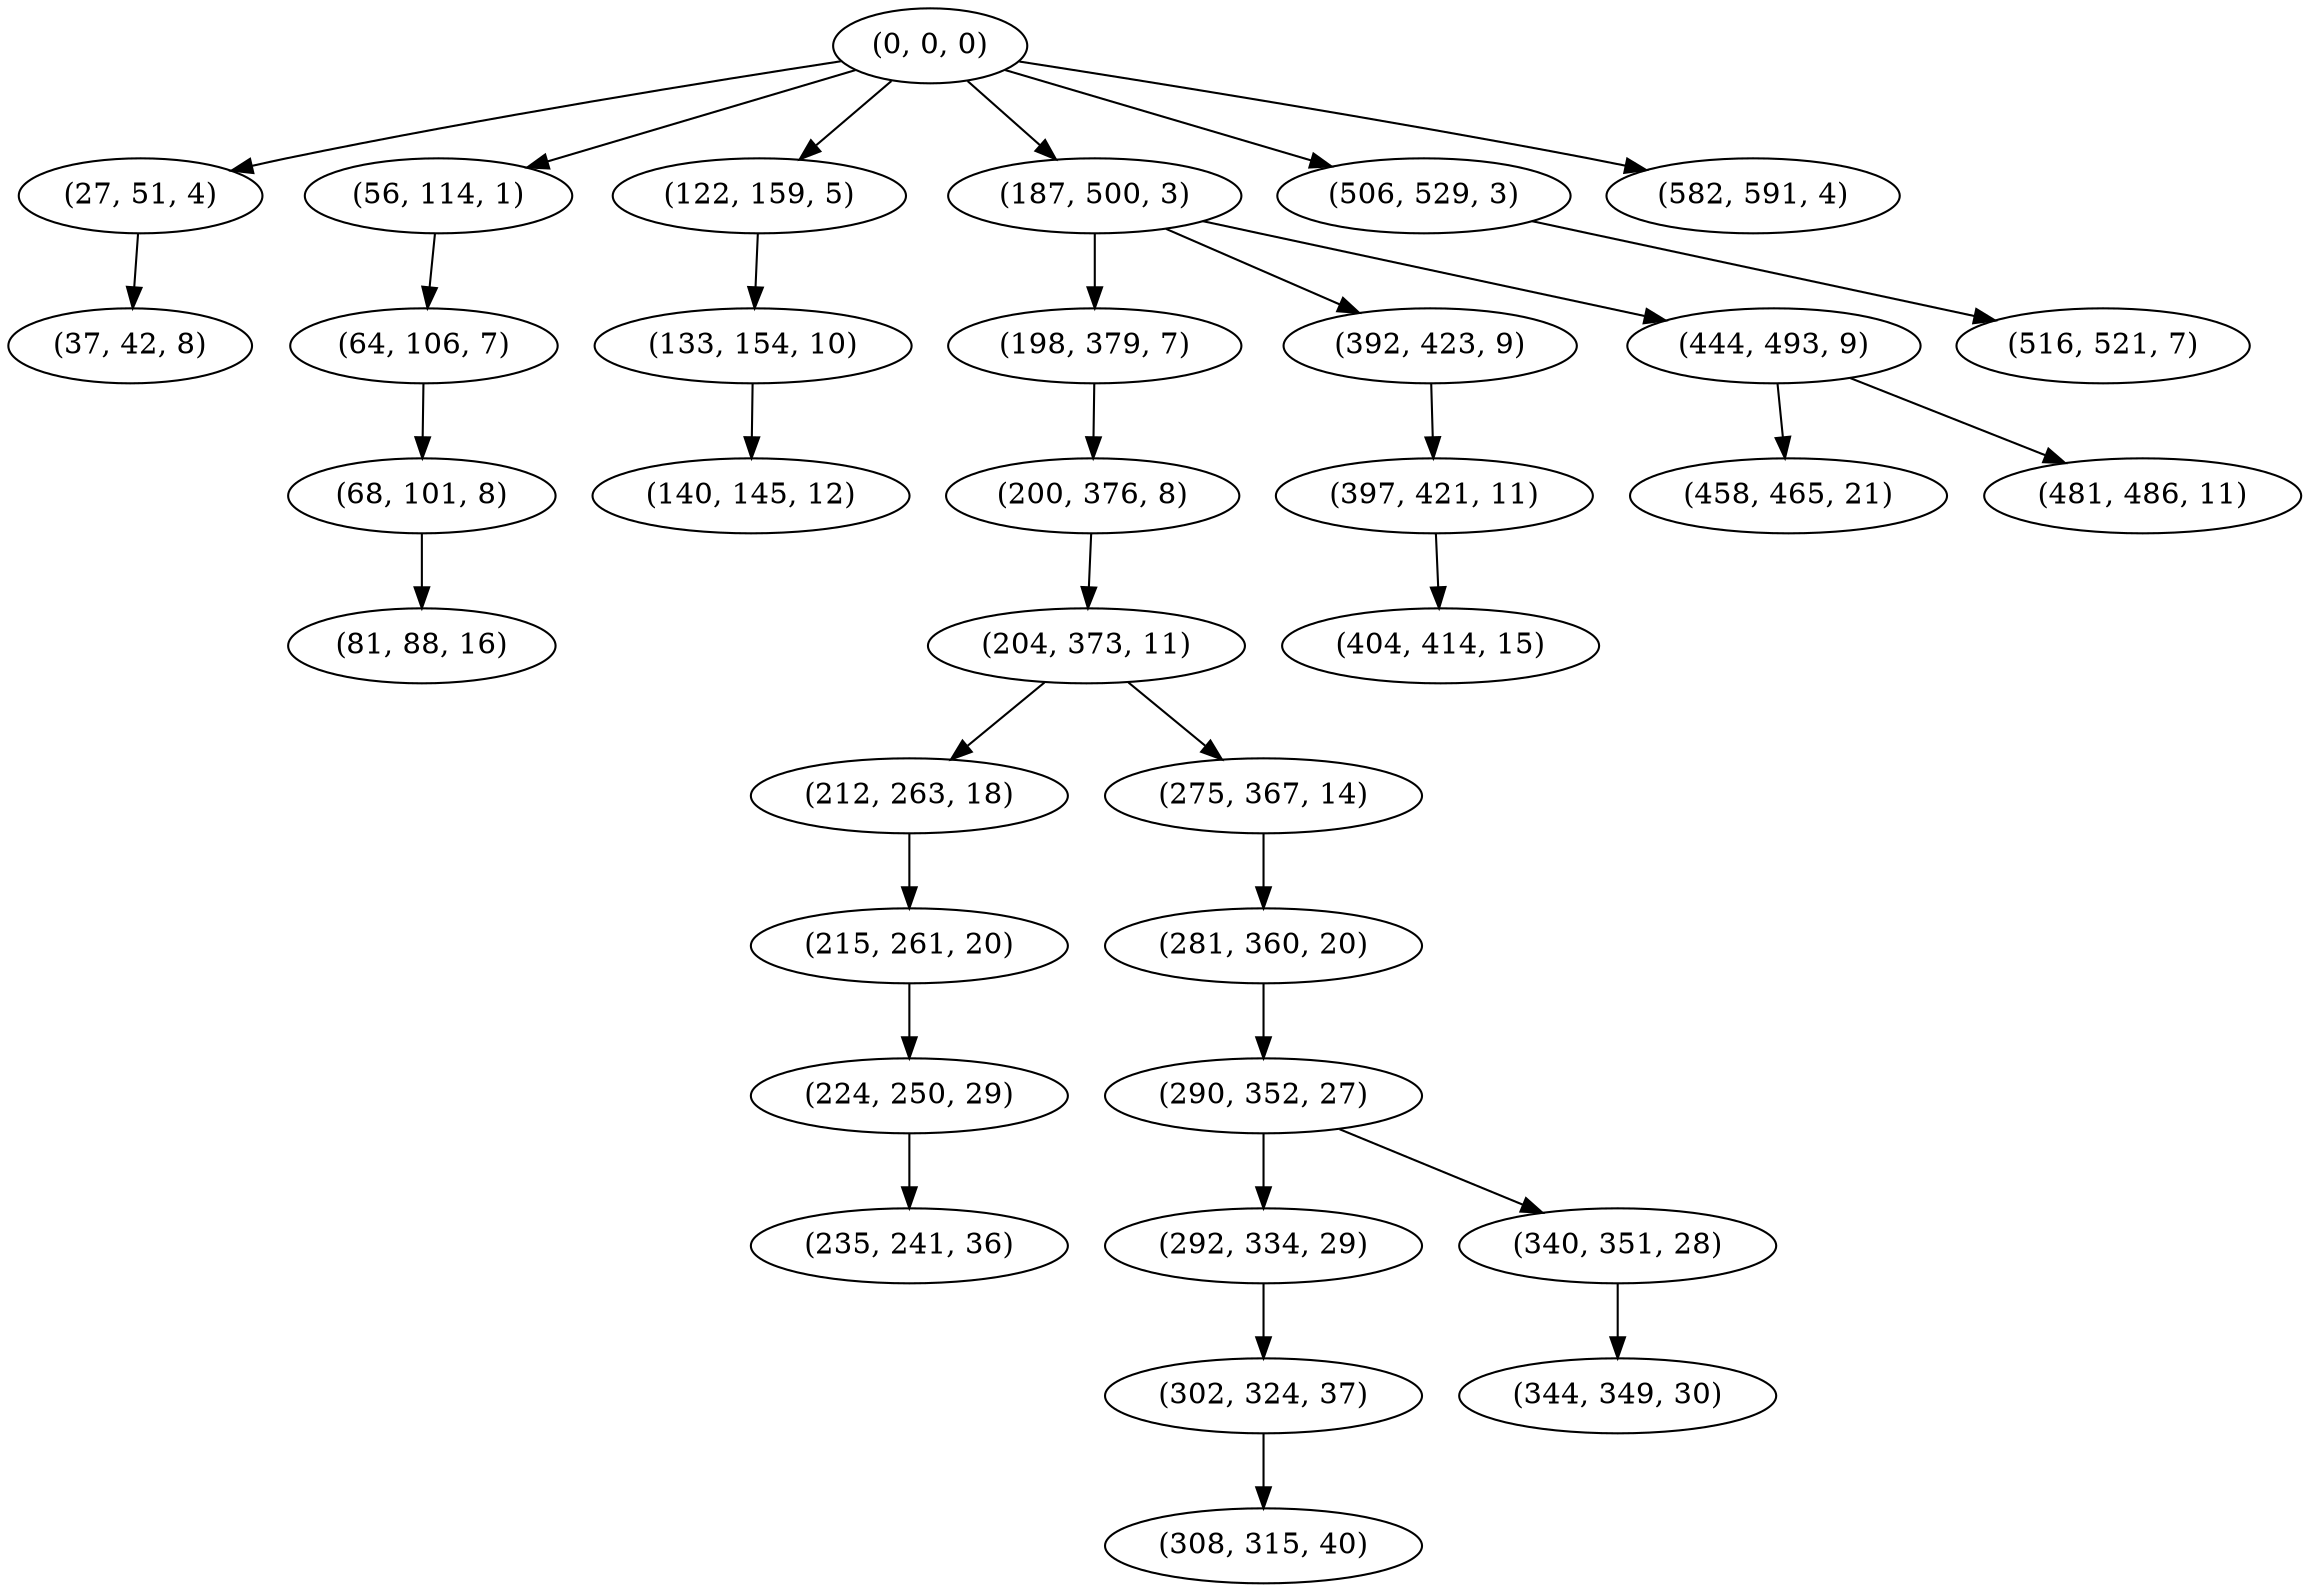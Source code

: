 digraph tree {
    "(0, 0, 0)";
    "(27, 51, 4)";
    "(37, 42, 8)";
    "(56, 114, 1)";
    "(64, 106, 7)";
    "(68, 101, 8)";
    "(81, 88, 16)";
    "(122, 159, 5)";
    "(133, 154, 10)";
    "(140, 145, 12)";
    "(187, 500, 3)";
    "(198, 379, 7)";
    "(200, 376, 8)";
    "(204, 373, 11)";
    "(212, 263, 18)";
    "(215, 261, 20)";
    "(224, 250, 29)";
    "(235, 241, 36)";
    "(275, 367, 14)";
    "(281, 360, 20)";
    "(290, 352, 27)";
    "(292, 334, 29)";
    "(302, 324, 37)";
    "(308, 315, 40)";
    "(340, 351, 28)";
    "(344, 349, 30)";
    "(392, 423, 9)";
    "(397, 421, 11)";
    "(404, 414, 15)";
    "(444, 493, 9)";
    "(458, 465, 21)";
    "(481, 486, 11)";
    "(506, 529, 3)";
    "(516, 521, 7)";
    "(582, 591, 4)";
    "(0, 0, 0)" -> "(27, 51, 4)";
    "(0, 0, 0)" -> "(56, 114, 1)";
    "(0, 0, 0)" -> "(122, 159, 5)";
    "(0, 0, 0)" -> "(187, 500, 3)";
    "(0, 0, 0)" -> "(506, 529, 3)";
    "(0, 0, 0)" -> "(582, 591, 4)";
    "(27, 51, 4)" -> "(37, 42, 8)";
    "(56, 114, 1)" -> "(64, 106, 7)";
    "(64, 106, 7)" -> "(68, 101, 8)";
    "(68, 101, 8)" -> "(81, 88, 16)";
    "(122, 159, 5)" -> "(133, 154, 10)";
    "(133, 154, 10)" -> "(140, 145, 12)";
    "(187, 500, 3)" -> "(198, 379, 7)";
    "(187, 500, 3)" -> "(392, 423, 9)";
    "(187, 500, 3)" -> "(444, 493, 9)";
    "(198, 379, 7)" -> "(200, 376, 8)";
    "(200, 376, 8)" -> "(204, 373, 11)";
    "(204, 373, 11)" -> "(212, 263, 18)";
    "(204, 373, 11)" -> "(275, 367, 14)";
    "(212, 263, 18)" -> "(215, 261, 20)";
    "(215, 261, 20)" -> "(224, 250, 29)";
    "(224, 250, 29)" -> "(235, 241, 36)";
    "(275, 367, 14)" -> "(281, 360, 20)";
    "(281, 360, 20)" -> "(290, 352, 27)";
    "(290, 352, 27)" -> "(292, 334, 29)";
    "(290, 352, 27)" -> "(340, 351, 28)";
    "(292, 334, 29)" -> "(302, 324, 37)";
    "(302, 324, 37)" -> "(308, 315, 40)";
    "(340, 351, 28)" -> "(344, 349, 30)";
    "(392, 423, 9)" -> "(397, 421, 11)";
    "(397, 421, 11)" -> "(404, 414, 15)";
    "(444, 493, 9)" -> "(458, 465, 21)";
    "(444, 493, 9)" -> "(481, 486, 11)";
    "(506, 529, 3)" -> "(516, 521, 7)";
}
